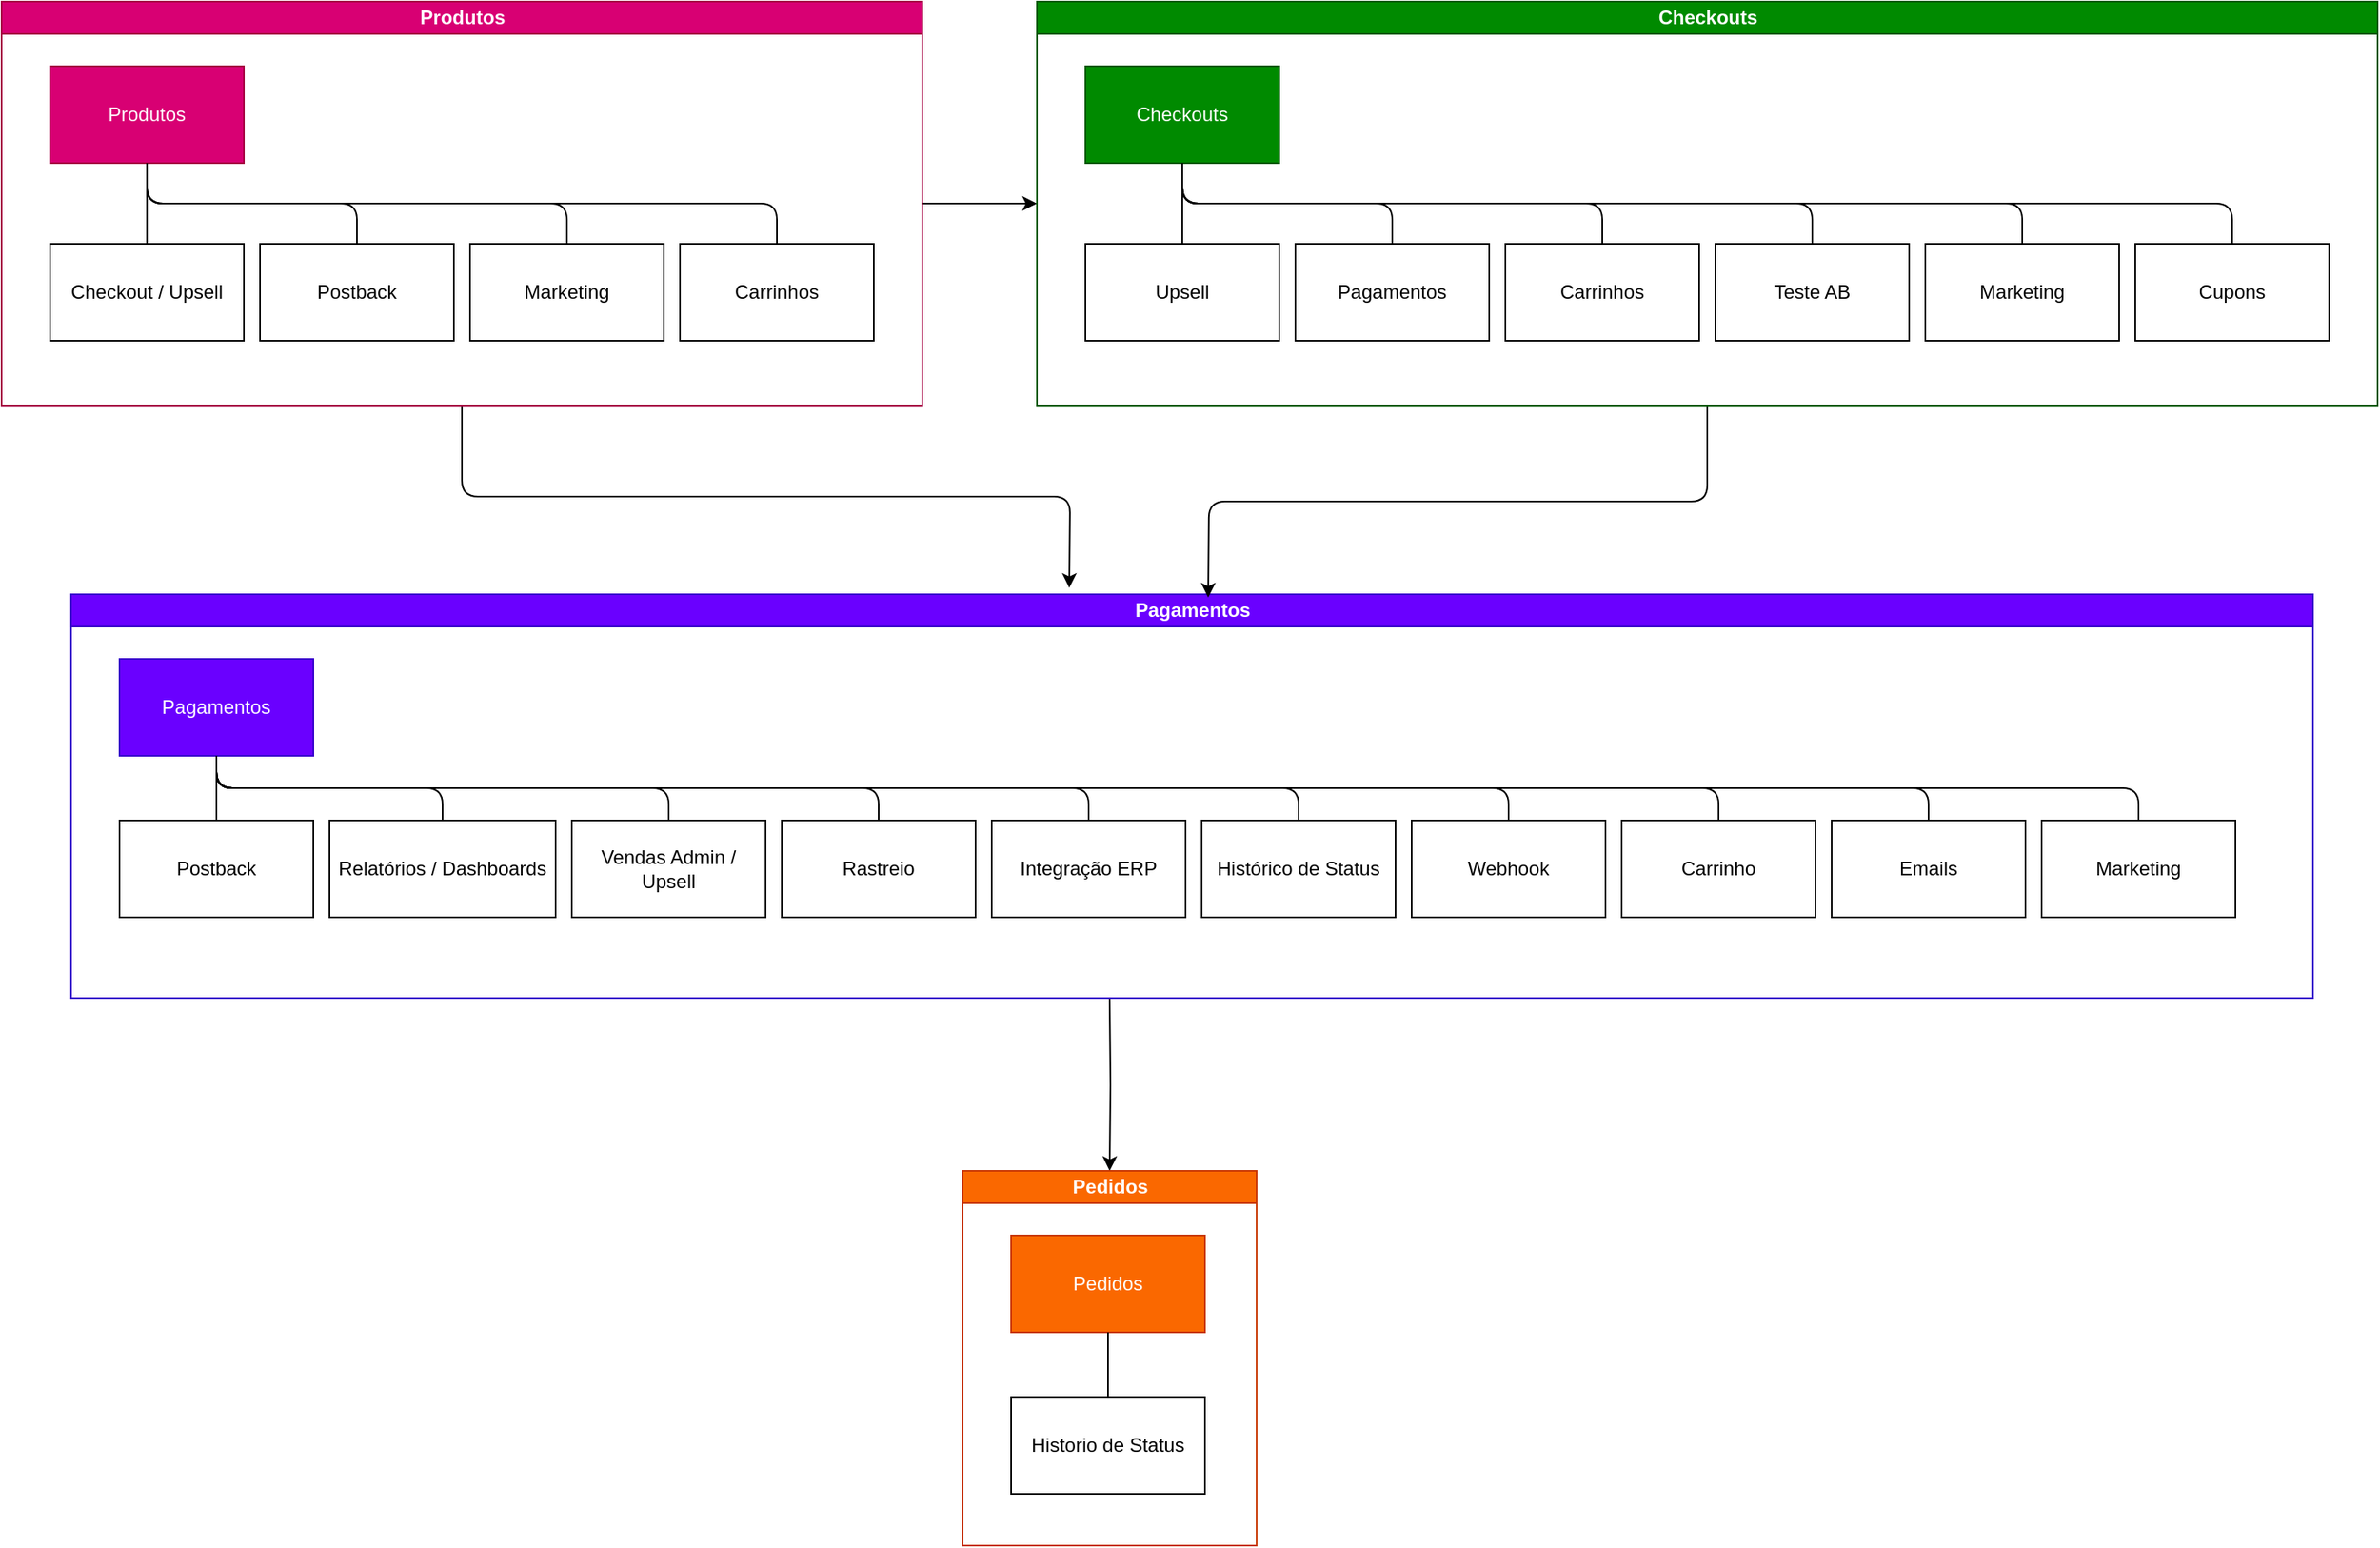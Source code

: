 <mxfile version="13.6.5">
    <diagram id="PbnBU2pwnW53D94iivB2" name="Page-1">
        <mxGraphModel dx="1083" dy="618" grid="0" gridSize="10" guides="1" tooltips="1" connect="1" arrows="1" fold="1" page="1" pageScale="1" pageWidth="827" pageHeight="1169" background="none" math="0" shadow="0">
            <root>
                <mxCell id="0"/>
                <mxCell id="1" parent="0"/>
                <mxCell id="170" style="edgeStyle=orthogonalEdgeStyle;rounded=0;orthogonalLoop=1;jettySize=auto;html=1;entryX=0.5;entryY=0;entryDx=0;entryDy=0;" edge="1" parent="1" target="148">
                    <mxGeometry relative="1" as="geometry">
                        <mxPoint x="824" y="638" as="sourcePoint"/>
                    </mxGeometry>
                </mxCell>
                <mxCell id="26" value="Pagamentos" style="swimlane;html=1;startSize=20;horizontal=1;containerType=tree;newEdgeStyle={&quot;edgeStyle&quot;:&quot;elbowEdgeStyle&quot;,&quot;startArrow&quot;:&quot;none&quot;,&quot;endArrow&quot;:&quot;none&quot;};fillColor=#6a00ff;strokeColor=#3700CC;fontColor=#ffffff;" parent="1" vertex="1">
                    <mxGeometry x="181" y="388" width="1388" height="250" as="geometry"/>
                </mxCell>
                <UserObject label="Pagamentos" treeRoot="1" id="28">
                    <mxCell style="whiteSpace=wrap;html=1;align=center;treeFolding=1;treeMoving=1;newEdgeStyle={&quot;edgeStyle&quot;:&quot;elbowEdgeStyle&quot;,&quot;startArrow&quot;:&quot;none&quot;,&quot;endArrow&quot;:&quot;none&quot;};fillColor=#6a00ff;strokeColor=#3700CC;fontColor=#ffffff;" parent="26" vertex="1">
                        <mxGeometry x="30" y="40" width="120" height="60" as="geometry"/>
                    </mxCell>
                </UserObject>
                <mxCell id="39" value="" style="edgeStyle=elbowEdgeStyle;orthogonalLoop=1;jettySize=auto;html=1;elbow=vertical;startArrow=none;endArrow=none;" parent="26" source="28" target="40" edge="1">
                    <mxGeometry relative="1" as="geometry"/>
                </mxCell>
                <UserObject label="Postback" treeRoot="1" id="40">
                    <mxCell style="whiteSpace=wrap;html=1;align=center;treeFolding=1;treeMoving=1;newEdgeStyle={&quot;edgeStyle&quot;:&quot;elbowEdgeStyle&quot;,&quot;startArrow&quot;:&quot;none&quot;,&quot;endArrow&quot;:&quot;none&quot;};" parent="26" vertex="1">
                        <mxGeometry x="30" y="140" width="120" height="60" as="geometry"/>
                    </mxCell>
                </UserObject>
                <mxCell id="45" value="" style="edgeStyle=elbowEdgeStyle;orthogonalLoop=1;jettySize=auto;html=1;elbow=vertical;startArrow=none;endArrow=none;" parent="26" source="28" target="46" edge="1">
                    <mxGeometry relative="1" as="geometry">
                        <mxPoint x="100.0" y="120" as="sourcePoint"/>
                    </mxGeometry>
                </mxCell>
                <UserObject label="Relatórios / Dashboards" treeRoot="1" id="46">
                    <mxCell style="whiteSpace=wrap;html=1;align=center;treeFolding=1;treeMoving=1;newEdgeStyle={&quot;edgeStyle&quot;:&quot;elbowEdgeStyle&quot;,&quot;startArrow&quot;:&quot;none&quot;,&quot;endArrow&quot;:&quot;none&quot;};" parent="26" vertex="1">
                        <mxGeometry x="160" y="140" width="140" height="60" as="geometry"/>
                    </mxCell>
                </UserObject>
                <mxCell id="47" value="" style="edgeStyle=elbowEdgeStyle;orthogonalLoop=1;jettySize=auto;html=1;elbow=vertical;startArrow=none;endArrow=none;" parent="26" source="28" target="48" edge="1">
                    <mxGeometry relative="1" as="geometry">
                        <mxPoint x="100.0" y="120" as="sourcePoint"/>
                    </mxGeometry>
                </mxCell>
                <UserObject label="Vendas Admin / Upsell" treeRoot="1" id="48">
                    <mxCell style="whiteSpace=wrap;html=1;align=center;treeFolding=1;treeMoving=1;newEdgeStyle={&quot;edgeStyle&quot;:&quot;elbowEdgeStyle&quot;,&quot;startArrow&quot;:&quot;none&quot;,&quot;endArrow&quot;:&quot;none&quot;};" parent="26" vertex="1">
                        <mxGeometry x="310" y="140" width="120" height="60" as="geometry"/>
                    </mxCell>
                </UserObject>
                <mxCell id="70" value="" style="edgeStyle=elbowEdgeStyle;orthogonalLoop=1;jettySize=auto;html=1;elbow=vertical;startArrow=none;endArrow=none;" parent="26" source="28" target="71" edge="1">
                    <mxGeometry relative="1" as="geometry">
                        <mxPoint x="110.0" y="120" as="sourcePoint"/>
                    </mxGeometry>
                </mxCell>
                <UserObject label="Rastreio" treeRoot="1" id="71">
                    <mxCell style="whiteSpace=wrap;html=1;align=center;treeFolding=1;treeMoving=1;newEdgeStyle={&quot;edgeStyle&quot;:&quot;elbowEdgeStyle&quot;,&quot;startArrow&quot;:&quot;none&quot;,&quot;endArrow&quot;:&quot;none&quot;};" parent="26" vertex="1">
                        <mxGeometry x="440" y="140" width="120" height="60" as="geometry"/>
                    </mxCell>
                </UserObject>
                <mxCell id="72" value="" style="edgeStyle=elbowEdgeStyle;orthogonalLoop=1;jettySize=auto;html=1;elbow=vertical;startArrow=none;endArrow=none;" parent="26" source="28" target="73" edge="1">
                    <mxGeometry relative="1" as="geometry">
                        <mxPoint x="120.0" y="120" as="sourcePoint"/>
                    </mxGeometry>
                </mxCell>
                <UserObject label="Integração ERP" treeRoot="1" id="73">
                    <mxCell style="whiteSpace=wrap;html=1;align=center;treeFolding=1;treeMoving=1;newEdgeStyle={&quot;edgeStyle&quot;:&quot;elbowEdgeStyle&quot;,&quot;startArrow&quot;:&quot;none&quot;,&quot;endArrow&quot;:&quot;none&quot;};" parent="26" vertex="1">
                        <mxGeometry x="570" y="140" width="120" height="60" as="geometry"/>
                    </mxCell>
                </UserObject>
                <mxCell id="76" value="" style="edgeStyle=elbowEdgeStyle;orthogonalLoop=1;jettySize=auto;html=1;elbow=vertical;startArrow=none;endArrow=none;" parent="26" source="28" target="77" edge="1">
                    <mxGeometry relative="1" as="geometry">
                        <mxPoint x="120.0" y="120" as="sourcePoint"/>
                    </mxGeometry>
                </mxCell>
                <UserObject label="Histórico de Status" treeRoot="1" id="77">
                    <mxCell style="whiteSpace=wrap;html=1;align=center;treeFolding=1;treeMoving=1;newEdgeStyle={&quot;edgeStyle&quot;:&quot;elbowEdgeStyle&quot;,&quot;startArrow&quot;:&quot;none&quot;,&quot;endArrow&quot;:&quot;none&quot;};" parent="26" vertex="1">
                        <mxGeometry x="700" y="140" width="120" height="60" as="geometry"/>
                    </mxCell>
                </UserObject>
                <mxCell id="85" value="" style="edgeStyle=elbowEdgeStyle;orthogonalLoop=1;jettySize=auto;html=1;elbow=vertical;startArrow=none;endArrow=none;" parent="26" source="28" target="86" edge="1">
                    <mxGeometry relative="1" as="geometry">
                        <mxPoint x="100" y="120" as="sourcePoint"/>
                    </mxGeometry>
                </mxCell>
                <UserObject label="Webhook" treeRoot="1" id="86">
                    <mxCell style="whiteSpace=wrap;html=1;align=center;treeFolding=1;treeMoving=1;newEdgeStyle={&quot;edgeStyle&quot;:&quot;elbowEdgeStyle&quot;,&quot;startArrow&quot;:&quot;none&quot;,&quot;endArrow&quot;:&quot;none&quot;};" parent="26" vertex="1">
                        <mxGeometry x="830" y="140" width="120" height="60" as="geometry"/>
                    </mxCell>
                </UserObject>
                <mxCell id="87" value="" style="edgeStyle=elbowEdgeStyle;orthogonalLoop=1;jettySize=auto;html=1;elbow=vertical;startArrow=none;endArrow=none;" parent="26" source="28" target="88" edge="1">
                    <mxGeometry relative="1" as="geometry">
                        <mxPoint x="100.0" y="120" as="sourcePoint"/>
                    </mxGeometry>
                </mxCell>
                <UserObject label="Carrinho" treeRoot="1" id="88">
                    <mxCell style="whiteSpace=wrap;html=1;align=center;treeFolding=1;treeMoving=1;newEdgeStyle={&quot;edgeStyle&quot;:&quot;elbowEdgeStyle&quot;,&quot;startArrow&quot;:&quot;none&quot;,&quot;endArrow&quot;:&quot;none&quot;};" parent="26" vertex="1">
                        <mxGeometry x="960" y="140" width="120" height="60" as="geometry"/>
                    </mxCell>
                </UserObject>
                <mxCell id="89" value="" style="edgeStyle=elbowEdgeStyle;orthogonalLoop=1;jettySize=auto;html=1;elbow=vertical;startArrow=none;endArrow=none;" parent="26" source="28" target="90" edge="1">
                    <mxGeometry relative="1" as="geometry">
                        <mxPoint x="100.0" y="120" as="sourcePoint"/>
                    </mxGeometry>
                </mxCell>
                <UserObject label="Emails" treeRoot="1" id="90">
                    <mxCell style="whiteSpace=wrap;html=1;align=center;treeFolding=1;treeMoving=1;newEdgeStyle={&quot;edgeStyle&quot;:&quot;elbowEdgeStyle&quot;,&quot;startArrow&quot;:&quot;none&quot;,&quot;endArrow&quot;:&quot;none&quot;};" parent="26" vertex="1">
                        <mxGeometry x="1090" y="140" width="120" height="60" as="geometry"/>
                    </mxCell>
                </UserObject>
                <mxCell id="91" value="" style="edgeStyle=elbowEdgeStyle;orthogonalLoop=1;jettySize=auto;html=1;elbow=vertical;startArrow=none;endArrow=none;" parent="26" source="28" target="92" edge="1">
                    <mxGeometry relative="1" as="geometry">
                        <mxPoint x="100.0" y="120" as="sourcePoint"/>
                    </mxGeometry>
                </mxCell>
                <UserObject label="Marketing" treeRoot="1" id="92">
                    <mxCell style="whiteSpace=wrap;html=1;align=center;treeFolding=1;treeMoving=1;newEdgeStyle={&quot;edgeStyle&quot;:&quot;elbowEdgeStyle&quot;,&quot;startArrow&quot;:&quot;none&quot;,&quot;endArrow&quot;:&quot;none&quot;};" parent="26" vertex="1">
                        <mxGeometry x="1220" y="140" width="120" height="60" as="geometry"/>
                    </mxCell>
                </UserObject>
                <mxCell id="121" style="edgeStyle=orthogonalEdgeStyle;rounded=1;sketch=0;orthogonalLoop=1;jettySize=auto;html=1;exitX=0.5;exitY=1;exitDx=0;exitDy=0;" parent="1" source="93" edge="1">
                    <mxGeometry relative="1" as="geometry">
                        <mxPoint x="799" y="384" as="targetPoint"/>
                    </mxGeometry>
                </mxCell>
                <mxCell id="147" style="edgeStyle=orthogonalEdgeStyle;rounded=1;sketch=0;orthogonalLoop=1;jettySize=auto;html=1;entryX=0;entryY=0.5;entryDx=0;entryDy=0;" parent="1" source="93" target="132" edge="1">
                    <mxGeometry relative="1" as="geometry"/>
                </mxCell>
                <mxCell id="93" value="Produtos" style="swimlane;html=1;startSize=20;horizontal=1;containerType=tree;newEdgeStyle={&quot;edgeStyle&quot;:&quot;elbowEdgeStyle&quot;,&quot;startArrow&quot;:&quot;none&quot;,&quot;endArrow&quot;:&quot;none&quot;};fillColor=#d80073;strokeColor=#A50040;fontColor=#ffffff;" parent="1" vertex="1">
                    <mxGeometry x="138" y="21" width="570" height="250" as="geometry"/>
                </mxCell>
                <UserObject label="Produtos" treeRoot="1" id="95">
                    <mxCell style="whiteSpace=wrap;html=1;align=center;treeFolding=1;treeMoving=1;newEdgeStyle={&quot;edgeStyle&quot;:&quot;elbowEdgeStyle&quot;,&quot;startArrow&quot;:&quot;none&quot;,&quot;endArrow&quot;:&quot;none&quot;};fillColor=#d80073;strokeColor=#A50040;fontColor=#ffffff;" parent="93" vertex="1">
                        <mxGeometry x="30" y="40" width="120" height="60" as="geometry"/>
                    </mxCell>
                </UserObject>
                <mxCell id="97" value="" style="edgeStyle=elbowEdgeStyle;orthogonalLoop=1;jettySize=auto;html=1;elbow=vertical;startArrow=none;endArrow=none;" parent="93" source="95" target="98" edge="1">
                    <mxGeometry relative="1" as="geometry"/>
                </mxCell>
                <UserObject label="Checkout / Upsell" treeRoot="1" id="98">
                    <mxCell style="whiteSpace=wrap;html=1;align=center;treeFolding=1;treeMoving=1;newEdgeStyle={&quot;edgeStyle&quot;:&quot;elbowEdgeStyle&quot;,&quot;startArrow&quot;:&quot;none&quot;,&quot;endArrow&quot;:&quot;none&quot;};" parent="93" vertex="1">
                        <mxGeometry x="30" y="150" width="120" height="60" as="geometry"/>
                    </mxCell>
                </UserObject>
                <mxCell id="122" value="" style="edgeStyle=elbowEdgeStyle;orthogonalLoop=1;jettySize=auto;html=1;elbow=vertical;startArrow=none;endArrow=none;" parent="93" source="95" target="123" edge="1">
                    <mxGeometry relative="1" as="geometry">
                        <mxPoint x="130.0" y="130" as="sourcePoint"/>
                    </mxGeometry>
                </mxCell>
                <UserObject label="Postback" treeRoot="1" id="123">
                    <mxCell style="whiteSpace=wrap;html=1;align=center;treeFolding=1;treeMoving=1;newEdgeStyle={&quot;edgeStyle&quot;:&quot;elbowEdgeStyle&quot;,&quot;startArrow&quot;:&quot;none&quot;,&quot;endArrow&quot;:&quot;none&quot;};" parent="93" vertex="1">
                        <mxGeometry x="160" y="150" width="120" height="60" as="geometry"/>
                    </mxCell>
                </UserObject>
                <mxCell id="124" value="" style="edgeStyle=elbowEdgeStyle;orthogonalLoop=1;jettySize=auto;html=1;elbow=vertical;startArrow=none;endArrow=none;" parent="93" source="95" target="125" edge="1">
                    <mxGeometry relative="1" as="geometry">
                        <mxPoint x="130.0" y="130" as="sourcePoint"/>
                    </mxGeometry>
                </mxCell>
                <UserObject label="Marketing" treeRoot="1" id="125">
                    <mxCell style="whiteSpace=wrap;html=1;align=center;treeFolding=1;treeMoving=1;newEdgeStyle={&quot;edgeStyle&quot;:&quot;elbowEdgeStyle&quot;,&quot;startArrow&quot;:&quot;none&quot;,&quot;endArrow&quot;:&quot;none&quot;};" parent="93" vertex="1">
                        <mxGeometry x="290" y="150" width="120" height="60" as="geometry"/>
                    </mxCell>
                </UserObject>
                <mxCell id="126" value="" style="edgeStyle=elbowEdgeStyle;orthogonalLoop=1;jettySize=auto;html=1;elbow=vertical;startArrow=none;endArrow=none;" parent="93" source="95" target="127" edge="1">
                    <mxGeometry relative="1" as="geometry">
                        <mxPoint x="130" y="130" as="sourcePoint"/>
                    </mxGeometry>
                </mxCell>
                <UserObject label="Carrinhos" treeRoot="1" id="127">
                    <mxCell style="whiteSpace=wrap;html=1;align=center;treeFolding=1;treeMoving=1;newEdgeStyle={&quot;edgeStyle&quot;:&quot;elbowEdgeStyle&quot;,&quot;startArrow&quot;:&quot;none&quot;,&quot;endArrow&quot;:&quot;none&quot;};" parent="93" vertex="1">
                        <mxGeometry x="420" y="150" width="120" height="60" as="geometry"/>
                    </mxCell>
                </UserObject>
                <mxCell id="142" style="edgeStyle=orthogonalEdgeStyle;rounded=1;sketch=0;orthogonalLoop=1;jettySize=auto;html=1;" parent="1" source="132" edge="1">
                    <mxGeometry relative="1" as="geometry">
                        <mxPoint x="885" y="390" as="targetPoint"/>
                    </mxGeometry>
                </mxCell>
                <mxCell id="132" value="Checkouts" style="swimlane;html=1;startSize=20;horizontal=1;containerType=tree;newEdgeStyle={&quot;edgeStyle&quot;:&quot;elbowEdgeStyle&quot;,&quot;startArrow&quot;:&quot;none&quot;,&quot;endArrow&quot;:&quot;none&quot;};fillColor=#008a00;strokeColor=#005700;fontColor=#ffffff;" parent="1" vertex="1">
                    <mxGeometry x="779" y="21" width="830" height="250" as="geometry"/>
                </mxCell>
                <UserObject label="Checkouts" treeRoot="1" id="133">
                    <mxCell style="whiteSpace=wrap;html=1;align=center;treeFolding=1;treeMoving=1;newEdgeStyle={&quot;edgeStyle&quot;:&quot;elbowEdgeStyle&quot;,&quot;startArrow&quot;:&quot;none&quot;,&quot;endArrow&quot;:&quot;none&quot;};fillColor=#008a00;strokeColor=#005700;fontColor=#ffffff;" parent="132" vertex="1">
                        <mxGeometry x="30" y="40" width="120" height="60" as="geometry"/>
                    </mxCell>
                </UserObject>
                <mxCell id="134" value="" style="edgeStyle=elbowEdgeStyle;orthogonalLoop=1;jettySize=auto;html=1;elbow=vertical;startArrow=none;endArrow=none;" parent="132" source="133" target="135" edge="1">
                    <mxGeometry relative="1" as="geometry"/>
                </mxCell>
                <UserObject label="Upsell" treeRoot="1" id="135">
                    <mxCell style="whiteSpace=wrap;html=1;align=center;treeFolding=1;treeMoving=1;newEdgeStyle={&quot;edgeStyle&quot;:&quot;elbowEdgeStyle&quot;,&quot;startArrow&quot;:&quot;none&quot;,&quot;endArrow&quot;:&quot;none&quot;};" parent="132" vertex="1">
                        <mxGeometry x="30" y="150" width="120" height="60" as="geometry"/>
                    </mxCell>
                </UserObject>
                <mxCell id="136" value="" style="edgeStyle=elbowEdgeStyle;orthogonalLoop=1;jettySize=auto;html=1;elbow=vertical;startArrow=none;endArrow=none;" parent="132" source="133" target="137" edge="1">
                    <mxGeometry relative="1" as="geometry">
                        <mxPoint x="130.0" y="130" as="sourcePoint"/>
                    </mxGeometry>
                </mxCell>
                <UserObject label="Pagamentos" treeRoot="1" id="137">
                    <mxCell style="whiteSpace=wrap;html=1;align=center;treeFolding=1;treeMoving=1;newEdgeStyle={&quot;edgeStyle&quot;:&quot;elbowEdgeStyle&quot;,&quot;startArrow&quot;:&quot;none&quot;,&quot;endArrow&quot;:&quot;none&quot;};" parent="132" vertex="1">
                        <mxGeometry x="160" y="150" width="120" height="60" as="geometry"/>
                    </mxCell>
                </UserObject>
                <mxCell id="138" value="" style="edgeStyle=elbowEdgeStyle;orthogonalLoop=1;jettySize=auto;html=1;elbow=vertical;startArrow=none;endArrow=none;" parent="132" source="133" target="139" edge="1">
                    <mxGeometry relative="1" as="geometry">
                        <mxPoint x="130.0" y="130" as="sourcePoint"/>
                    </mxGeometry>
                </mxCell>
                <UserObject label="Carrinhos" treeRoot="1" id="139">
                    <mxCell style="whiteSpace=wrap;html=1;align=center;treeFolding=1;treeMoving=1;newEdgeStyle={&quot;edgeStyle&quot;:&quot;elbowEdgeStyle&quot;,&quot;startArrow&quot;:&quot;none&quot;,&quot;endArrow&quot;:&quot;none&quot;};" parent="132" vertex="1">
                        <mxGeometry x="290" y="150" width="120" height="60" as="geometry"/>
                    </mxCell>
                </UserObject>
                <mxCell id="140" value="" style="edgeStyle=elbowEdgeStyle;orthogonalLoop=1;jettySize=auto;html=1;elbow=vertical;startArrow=none;endArrow=none;" parent="132" source="133" target="141" edge="1">
                    <mxGeometry relative="1" as="geometry">
                        <mxPoint x="130" y="130" as="sourcePoint"/>
                    </mxGeometry>
                </mxCell>
                <UserObject label="Teste AB" treeRoot="1" id="141">
                    <mxCell style="whiteSpace=wrap;html=1;align=center;treeFolding=1;treeMoving=1;newEdgeStyle={&quot;edgeStyle&quot;:&quot;elbowEdgeStyle&quot;,&quot;startArrow&quot;:&quot;none&quot;,&quot;endArrow&quot;:&quot;none&quot;};" parent="132" vertex="1">
                        <mxGeometry x="420" y="150" width="120" height="60" as="geometry"/>
                    </mxCell>
                </UserObject>
                <mxCell id="143" value="" style="edgeStyle=elbowEdgeStyle;orthogonalLoop=1;jettySize=auto;html=1;elbow=vertical;startArrow=none;endArrow=none;" parent="132" source="133" target="144" edge="1">
                    <mxGeometry relative="1" as="geometry">
                        <mxPoint x="690" y="110" as="sourcePoint"/>
                    </mxGeometry>
                </mxCell>
                <UserObject label="Marketing" treeRoot="1" id="144">
                    <mxCell style="whiteSpace=wrap;html=1;align=center;treeFolding=1;treeMoving=1;newEdgeStyle={&quot;edgeStyle&quot;:&quot;elbowEdgeStyle&quot;,&quot;startArrow&quot;:&quot;none&quot;,&quot;endArrow&quot;:&quot;none&quot;};" parent="132" vertex="1">
                        <mxGeometry x="550" y="150" width="120" height="60" as="geometry"/>
                    </mxCell>
                </UserObject>
                <mxCell id="145" value="" style="edgeStyle=elbowEdgeStyle;orthogonalLoop=1;jettySize=auto;html=1;elbow=vertical;startArrow=none;endArrow=none;" parent="132" source="133" target="146" edge="1">
                    <mxGeometry relative="1" as="geometry">
                        <mxPoint x="690" y="110" as="sourcePoint"/>
                    </mxGeometry>
                </mxCell>
                <UserObject label="Cupons" treeRoot="1" id="146">
                    <mxCell style="whiteSpace=wrap;html=1;align=center;treeFolding=1;treeMoving=1;newEdgeStyle={&quot;edgeStyle&quot;:&quot;elbowEdgeStyle&quot;,&quot;startArrow&quot;:&quot;none&quot;,&quot;endArrow&quot;:&quot;none&quot;};" parent="132" vertex="1">
                        <mxGeometry x="680" y="150" width="120" height="60" as="geometry"/>
                    </mxCell>
                </UserObject>
                <mxCell id="148" value="Pedidos" style="swimlane;html=1;startSize=20;horizontal=1;containerType=tree;newEdgeStyle={&quot;edgeStyle&quot;:&quot;elbowEdgeStyle&quot;,&quot;startArrow&quot;:&quot;none&quot;,&quot;endArrow&quot;:&quot;none&quot;};fillColor=#fa6800;strokeColor=#C73500;fontColor=#ffffff;" vertex="1" parent="1">
                    <mxGeometry x="733" y="745" width="182" height="232" as="geometry"/>
                </mxCell>
                <UserObject label="Pedidos" treeRoot="1" id="149">
                    <mxCell style="whiteSpace=wrap;html=1;align=center;treeFolding=1;treeMoving=1;newEdgeStyle={&quot;edgeStyle&quot;:&quot;elbowEdgeStyle&quot;,&quot;startArrow&quot;:&quot;none&quot;,&quot;endArrow&quot;:&quot;none&quot;};fillColor=#fa6800;strokeColor=#C73500;fontColor=#ffffff;" vertex="1" parent="148">
                        <mxGeometry x="30" y="40" width="120" height="60" as="geometry"/>
                    </mxCell>
                </UserObject>
                <mxCell id="150" value="" style="edgeStyle=elbowEdgeStyle;orthogonalLoop=1;jettySize=auto;html=1;elbow=vertical;startArrow=none;endArrow=none;" edge="1" parent="148" source="149" target="151">
                    <mxGeometry relative="1" as="geometry"/>
                </mxCell>
                <UserObject label="Historio de Status" treeRoot="1" id="151">
                    <mxCell style="whiteSpace=wrap;html=1;align=center;treeFolding=1;treeMoving=1;newEdgeStyle={&quot;edgeStyle&quot;:&quot;elbowEdgeStyle&quot;,&quot;startArrow&quot;:&quot;none&quot;,&quot;endArrow&quot;:&quot;none&quot;};" vertex="1" parent="148">
                        <mxGeometry x="30" y="140" width="120" height="60" as="geometry"/>
                    </mxCell>
                </UserObject>
            </root>
        </mxGraphModel>
    </diagram>
</mxfile>